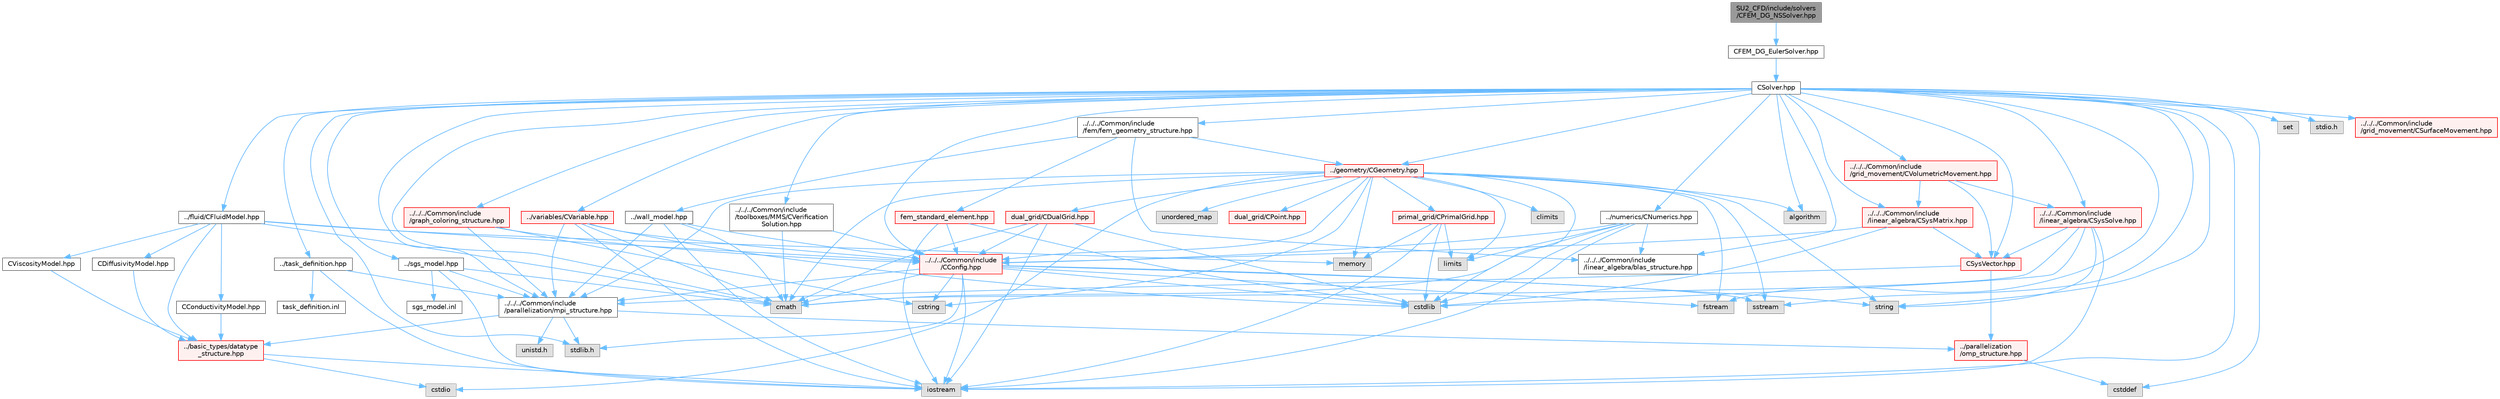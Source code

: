 digraph "SU2_CFD/include/solvers/CFEM_DG_NSSolver.hpp"
{
 // LATEX_PDF_SIZE
  bgcolor="transparent";
  edge [fontname=Helvetica,fontsize=10,labelfontname=Helvetica,labelfontsize=10];
  node [fontname=Helvetica,fontsize=10,shape=box,height=0.2,width=0.4];
  Node1 [id="Node000001",label="SU2_CFD/include/solvers\l/CFEM_DG_NSSolver.hpp",height=0.2,width=0.4,color="gray40", fillcolor="grey60", style="filled", fontcolor="black",tooltip="Headers of the CFEM_DG_NSSolver class."];
  Node1 -> Node2 [id="edge1_Node000001_Node000002",color="steelblue1",style="solid",tooltip=" "];
  Node2 [id="Node000002",label="CFEM_DG_EulerSolver.hpp",height=0.2,width=0.4,color="grey40", fillcolor="white", style="filled",URL="$CFEM__DG__EulerSolver_8hpp.html",tooltip="Headers of the CFEM_DG_EulerSolver class."];
  Node2 -> Node3 [id="edge2_Node000002_Node000003",color="steelblue1",style="solid",tooltip=" "];
  Node3 [id="Node000003",label="CSolver.hpp",height=0.2,width=0.4,color="grey40", fillcolor="white", style="filled",URL="$CSolver_8hpp.html",tooltip="Headers of the CSolver class which is inherited by all of the other solvers."];
  Node3 -> Node4 [id="edge3_Node000003_Node000004",color="steelblue1",style="solid",tooltip=" "];
  Node4 [id="Node000004",label="../../../Common/include\l/parallelization/mpi_structure.hpp",height=0.2,width=0.4,color="grey40", fillcolor="white", style="filled",URL="$mpi__structure_8hpp.html",tooltip="Headers of the mpi interface for generalized datatypes. The subroutines and functions are in the mpi_..."];
  Node4 -> Node5 [id="edge4_Node000004_Node000005",color="steelblue1",style="solid",tooltip=" "];
  Node5 [id="Node000005",label="stdlib.h",height=0.2,width=0.4,color="grey60", fillcolor="#E0E0E0", style="filled",tooltip=" "];
  Node4 -> Node6 [id="edge5_Node000004_Node000006",color="steelblue1",style="solid",tooltip=" "];
  Node6 [id="Node000006",label="../basic_types/datatype\l_structure.hpp",height=0.2,width=0.4,color="red", fillcolor="#FFF0F0", style="filled",URL="$datatype__structure_8hpp.html",tooltip="Headers for generalized datatypes, defines an interface for AD types."];
  Node6 -> Node7 [id="edge6_Node000006_Node000007",color="steelblue1",style="solid",tooltip=" "];
  Node7 [id="Node000007",label="iostream",height=0.2,width=0.4,color="grey60", fillcolor="#E0E0E0", style="filled",tooltip=" "];
  Node6 -> Node9 [id="edge7_Node000006_Node000009",color="steelblue1",style="solid",tooltip=" "];
  Node9 [id="Node000009",label="cstdio",height=0.2,width=0.4,color="grey60", fillcolor="#E0E0E0", style="filled",tooltip=" "];
  Node4 -> Node16 [id="edge8_Node000004_Node000016",color="steelblue1",style="solid",tooltip=" "];
  Node16 [id="Node000016",label="unistd.h",height=0.2,width=0.4,color="grey60", fillcolor="#E0E0E0", style="filled",tooltip=" "];
  Node4 -> Node13 [id="edge9_Node000004_Node000013",color="steelblue1",style="solid",tooltip=" "];
  Node13 [id="Node000013",label="../parallelization\l/omp_structure.hpp",height=0.2,width=0.4,color="red", fillcolor="#FFF0F0", style="filled",URL="$omp__structure_8hpp.html",tooltip="OpenMP interface header, provides compatibility functions if the code is built without OpenMP support..."];
  Node13 -> Node14 [id="edge10_Node000013_Node000014",color="steelblue1",style="solid",tooltip=" "];
  Node14 [id="Node000014",label="cstddef",height=0.2,width=0.4,color="grey60", fillcolor="#E0E0E0", style="filled",tooltip=" "];
  Node3 -> Node17 [id="edge11_Node000003_Node000017",color="steelblue1",style="solid",tooltip=" "];
  Node17 [id="Node000017",label="cmath",height=0.2,width=0.4,color="grey60", fillcolor="#E0E0E0", style="filled",tooltip=" "];
  Node3 -> Node14 [id="edge12_Node000003_Node000014",color="steelblue1",style="solid",tooltip=" "];
  Node3 -> Node18 [id="edge13_Node000003_Node000018",color="steelblue1",style="solid",tooltip=" "];
  Node18 [id="Node000018",label="string",height=0.2,width=0.4,color="grey60", fillcolor="#E0E0E0", style="filled",tooltip=" "];
  Node3 -> Node19 [id="edge14_Node000003_Node000019",color="steelblue1",style="solid",tooltip=" "];
  Node19 [id="Node000019",label="fstream",height=0.2,width=0.4,color="grey60", fillcolor="#E0E0E0", style="filled",tooltip=" "];
  Node3 -> Node20 [id="edge15_Node000003_Node000020",color="steelblue1",style="solid",tooltip=" "];
  Node20 [id="Node000020",label="sstream",height=0.2,width=0.4,color="grey60", fillcolor="#E0E0E0", style="filled",tooltip=" "];
  Node3 -> Node21 [id="edge16_Node000003_Node000021",color="steelblue1",style="solid",tooltip=" "];
  Node21 [id="Node000021",label="algorithm",height=0.2,width=0.4,color="grey60", fillcolor="#E0E0E0", style="filled",tooltip=" "];
  Node3 -> Node7 [id="edge17_Node000003_Node000007",color="steelblue1",style="solid",tooltip=" "];
  Node3 -> Node22 [id="edge18_Node000003_Node000022",color="steelblue1",style="solid",tooltip=" "];
  Node22 [id="Node000022",label="set",height=0.2,width=0.4,color="grey60", fillcolor="#E0E0E0", style="filled",tooltip=" "];
  Node3 -> Node5 [id="edge19_Node000003_Node000005",color="steelblue1",style="solid",tooltip=" "];
  Node3 -> Node23 [id="edge20_Node000003_Node000023",color="steelblue1",style="solid",tooltip=" "];
  Node23 [id="Node000023",label="stdio.h",height=0.2,width=0.4,color="grey60", fillcolor="#E0E0E0", style="filled",tooltip=" "];
  Node3 -> Node24 [id="edge21_Node000003_Node000024",color="steelblue1",style="solid",tooltip=" "];
  Node24 [id="Node000024",label="../fluid/CFluidModel.hpp",height=0.2,width=0.4,color="grey40", fillcolor="white", style="filled",URL="$CFluidModel_8hpp.html",tooltip="Defines the main fluid model class for thermophysical properties."];
  Node24 -> Node17 [id="edge22_Node000024_Node000017",color="steelblue1",style="solid",tooltip=" "];
  Node24 -> Node25 [id="edge23_Node000024_Node000025",color="steelblue1",style="solid",tooltip=" "];
  Node25 [id="Node000025",label="memory",height=0.2,width=0.4,color="grey60", fillcolor="#E0E0E0", style="filled",tooltip=" "];
  Node24 -> Node26 [id="edge24_Node000024_Node000026",color="steelblue1",style="solid",tooltip=" "];
  Node26 [id="Node000026",label="../../../Common/include\l/CConfig.hpp",height=0.2,width=0.4,color="red", fillcolor="#FFF0F0", style="filled",URL="$CConfig_8hpp.html",tooltip="All the information about the definition of the physical problem. The subroutines and functions are i..."];
  Node26 -> Node4 [id="edge25_Node000026_Node000004",color="steelblue1",style="solid",tooltip=" "];
  Node26 -> Node7 [id="edge26_Node000026_Node000007",color="steelblue1",style="solid",tooltip=" "];
  Node26 -> Node27 [id="edge27_Node000026_Node000027",color="steelblue1",style="solid",tooltip=" "];
  Node27 [id="Node000027",label="cstdlib",height=0.2,width=0.4,color="grey60", fillcolor="#E0E0E0", style="filled",tooltip=" "];
  Node26 -> Node19 [id="edge28_Node000026_Node000019",color="steelblue1",style="solid",tooltip=" "];
  Node26 -> Node20 [id="edge29_Node000026_Node000020",color="steelblue1",style="solid",tooltip=" "];
  Node26 -> Node18 [id="edge30_Node000026_Node000018",color="steelblue1",style="solid",tooltip=" "];
  Node26 -> Node28 [id="edge31_Node000026_Node000028",color="steelblue1",style="solid",tooltip=" "];
  Node28 [id="Node000028",label="cstring",height=0.2,width=0.4,color="grey60", fillcolor="#E0E0E0", style="filled",tooltip=" "];
  Node26 -> Node5 [id="edge32_Node000026_Node000005",color="steelblue1",style="solid",tooltip=" "];
  Node26 -> Node17 [id="edge33_Node000026_Node000017",color="steelblue1",style="solid",tooltip=" "];
  Node24 -> Node6 [id="edge34_Node000024_Node000006",color="steelblue1",style="solid",tooltip=" "];
  Node24 -> Node45 [id="edge35_Node000024_Node000045",color="steelblue1",style="solid",tooltip=" "];
  Node45 [id="Node000045",label="CConductivityModel.hpp",height=0.2,width=0.4,color="grey40", fillcolor="white", style="filled",URL="$CConductivityModel_8hpp.html",tooltip="Defines an interface class for thermal conductivity models."];
  Node45 -> Node6 [id="edge36_Node000045_Node000006",color="steelblue1",style="solid",tooltip=" "];
  Node24 -> Node46 [id="edge37_Node000024_Node000046",color="steelblue1",style="solid",tooltip=" "];
  Node46 [id="Node000046",label="CViscosityModel.hpp",height=0.2,width=0.4,color="grey40", fillcolor="white", style="filled",URL="$CViscosityModel_8hpp.html",tooltip="Interface class for defining laminar viscosity models."];
  Node46 -> Node6 [id="edge38_Node000046_Node000006",color="steelblue1",style="solid",tooltip=" "];
  Node24 -> Node47 [id="edge39_Node000024_Node000047",color="steelblue1",style="solid",tooltip=" "];
  Node47 [id="Node000047",label="CDiffusivityModel.hpp",height=0.2,width=0.4,color="grey40", fillcolor="white", style="filled",URL="$CDiffusivityModel_8hpp.html",tooltip="Interface class for defining mass diffusivity models."];
  Node47 -> Node6 [id="edge40_Node000047_Node000006",color="steelblue1",style="solid",tooltip=" "];
  Node3 -> Node48 [id="edge41_Node000003_Node000048",color="steelblue1",style="solid",tooltip=" "];
  Node48 [id="Node000048",label="../task_definition.hpp",height=0.2,width=0.4,color="grey40", fillcolor="white", style="filled",URL="$task__definition_8hpp.html",tooltip="Header of the task definition class for the SU2 solvers."];
  Node48 -> Node4 [id="edge42_Node000048_Node000004",color="steelblue1",style="solid",tooltip=" "];
  Node48 -> Node7 [id="edge43_Node000048_Node000007",color="steelblue1",style="solid",tooltip=" "];
  Node48 -> Node49 [id="edge44_Node000048_Node000049",color="steelblue1",style="solid",tooltip=" "];
  Node49 [id="Node000049",label="task_definition.inl",height=0.2,width=0.4,color="grey40", fillcolor="white", style="filled",URL="$task__definition_8inl.html",tooltip="In-Line subroutines of the task_definition.hpp file."];
  Node3 -> Node50 [id="edge45_Node000003_Node000050",color="steelblue1",style="solid",tooltip=" "];
  Node50 [id="Node000050",label="../numerics/CNumerics.hpp",height=0.2,width=0.4,color="grey40", fillcolor="white", style="filled",URL="$CNumerics_8hpp.html",tooltip="Declaration of the base numerics class, the implementation is in the CNumerics.cpp file."];
  Node50 -> Node17 [id="edge46_Node000050_Node000017",color="steelblue1",style="solid",tooltip=" "];
  Node50 -> Node7 [id="edge47_Node000050_Node000007",color="steelblue1",style="solid",tooltip=" "];
  Node50 -> Node51 [id="edge48_Node000050_Node000051",color="steelblue1",style="solid",tooltip=" "];
  Node51 [id="Node000051",label="limits",height=0.2,width=0.4,color="grey60", fillcolor="#E0E0E0", style="filled",tooltip=" "];
  Node50 -> Node27 [id="edge49_Node000050_Node000027",color="steelblue1",style="solid",tooltip=" "];
  Node50 -> Node26 [id="edge50_Node000050_Node000026",color="steelblue1",style="solid",tooltip=" "];
  Node50 -> Node52 [id="edge51_Node000050_Node000052",color="steelblue1",style="solid",tooltip=" "];
  Node52 [id="Node000052",label="../../../Common/include\l/linear_algebra/blas_structure.hpp",height=0.2,width=0.4,color="grey40", fillcolor="white", style="filled",URL="$blas__structure_8hpp.html",tooltip="Include files and headers of the functions for matrix and vector operations, which are typically foun..."];
  Node3 -> Node53 [id="edge52_Node000003_Node000053",color="steelblue1",style="solid",tooltip=" "];
  Node53 [id="Node000053",label="../sgs_model.hpp",height=0.2,width=0.4,color="grey40", fillcolor="white", style="filled",URL="$sgs__model_8hpp.html",tooltip="Headers of the LES subgrid scale models of the SU2 solvers."];
  Node53 -> Node4 [id="edge53_Node000053_Node000004",color="steelblue1",style="solid",tooltip=" "];
  Node53 -> Node7 [id="edge54_Node000053_Node000007",color="steelblue1",style="solid",tooltip=" "];
  Node53 -> Node17 [id="edge55_Node000053_Node000017",color="steelblue1",style="solid",tooltip=" "];
  Node53 -> Node54 [id="edge56_Node000053_Node000054",color="steelblue1",style="solid",tooltip=" "];
  Node54 [id="Node000054",label="sgs_model.inl",height=0.2,width=0.4,color="grey40", fillcolor="white", style="filled",URL="$sgs__model_8inl.html",tooltip="In-Line subroutines of the sgs_model.hpp file."];
  Node3 -> Node55 [id="edge57_Node000003_Node000055",color="steelblue1",style="solid",tooltip=" "];
  Node55 [id="Node000055",label="../../../Common/include\l/fem/fem_geometry_structure.hpp",height=0.2,width=0.4,color="grey40", fillcolor="white", style="filled",URL="$fem__geometry__structure_8hpp.html",tooltip="Headers of the main subroutines for creating the geometrical structure for the FEM solver...."];
  Node55 -> Node56 [id="edge58_Node000055_Node000056",color="steelblue1",style="solid",tooltip=" "];
  Node56 [id="Node000056",label="../geometry/CGeometry.hpp",height=0.2,width=0.4,color="red", fillcolor="#FFF0F0", style="filled",URL="$CGeometry_8hpp.html",tooltip="Headers of the main subroutines for creating the geometrical structure. The subroutines and functions..."];
  Node56 -> Node51 [id="edge59_Node000056_Node000051",color="steelblue1",style="solid",tooltip=" "];
  Node56 -> Node4 [id="edge60_Node000056_Node000004",color="steelblue1",style="solid",tooltip=" "];
  Node56 -> Node18 [id="edge61_Node000056_Node000018",color="steelblue1",style="solid",tooltip=" "];
  Node56 -> Node19 [id="edge62_Node000056_Node000019",color="steelblue1",style="solid",tooltip=" "];
  Node56 -> Node20 [id="edge63_Node000056_Node000020",color="steelblue1",style="solid",tooltip=" "];
  Node56 -> Node17 [id="edge64_Node000056_Node000017",color="steelblue1",style="solid",tooltip=" "];
  Node56 -> Node21 [id="edge65_Node000056_Node000021",color="steelblue1",style="solid",tooltip=" "];
  Node56 -> Node28 [id="edge66_Node000056_Node000028",color="steelblue1",style="solid",tooltip=" "];
  Node56 -> Node9 [id="edge67_Node000056_Node000009",color="steelblue1",style="solid",tooltip=" "];
  Node56 -> Node27 [id="edge68_Node000056_Node000027",color="steelblue1",style="solid",tooltip=" "];
  Node56 -> Node57 [id="edge69_Node000056_Node000057",color="steelblue1",style="solid",tooltip=" "];
  Node57 [id="Node000057",label="climits",height=0.2,width=0.4,color="grey60", fillcolor="#E0E0E0", style="filled",tooltip=" "];
  Node56 -> Node25 [id="edge70_Node000056_Node000025",color="steelblue1",style="solid",tooltip=" "];
  Node56 -> Node58 [id="edge71_Node000056_Node000058",color="steelblue1",style="solid",tooltip=" "];
  Node58 [id="Node000058",label="unordered_map",height=0.2,width=0.4,color="grey60", fillcolor="#E0E0E0", style="filled",tooltip=" "];
  Node56 -> Node59 [id="edge72_Node000056_Node000059",color="steelblue1",style="solid",tooltip=" "];
  Node59 [id="Node000059",label="primal_grid/CPrimalGrid.hpp",height=0.2,width=0.4,color="red", fillcolor="#FFF0F0", style="filled",URL="$CPrimalGrid_8hpp.html",tooltip="Headers of the main subroutines for storing the primal grid structure. The subroutines and functions ..."];
  Node59 -> Node7 [id="edge73_Node000059_Node000007",color="steelblue1",style="solid",tooltip=" "];
  Node59 -> Node51 [id="edge74_Node000059_Node000051",color="steelblue1",style="solid",tooltip=" "];
  Node59 -> Node27 [id="edge75_Node000059_Node000027",color="steelblue1",style="solid",tooltip=" "];
  Node59 -> Node25 [id="edge76_Node000059_Node000025",color="steelblue1",style="solid",tooltip=" "];
  Node56 -> Node60 [id="edge77_Node000056_Node000060",color="steelblue1",style="solid",tooltip=" "];
  Node60 [id="Node000060",label="dual_grid/CDualGrid.hpp",height=0.2,width=0.4,color="red", fillcolor="#FFF0F0", style="filled",URL="$CDualGrid_8hpp.html",tooltip="Headers of the main subroutines for doing the complete dual grid structure. The subroutines and funct..."];
  Node60 -> Node17 [id="edge78_Node000060_Node000017",color="steelblue1",style="solid",tooltip=" "];
  Node60 -> Node7 [id="edge79_Node000060_Node000007",color="steelblue1",style="solid",tooltip=" "];
  Node60 -> Node27 [id="edge80_Node000060_Node000027",color="steelblue1",style="solid",tooltip=" "];
  Node60 -> Node26 [id="edge81_Node000060_Node000026",color="steelblue1",style="solid",tooltip=" "];
  Node56 -> Node61 [id="edge82_Node000056_Node000061",color="steelblue1",style="solid",tooltip=" "];
  Node61 [id="Node000061",label="dual_grid/CPoint.hpp",height=0.2,width=0.4,color="red", fillcolor="#FFF0F0", style="filled",URL="$CPoint_8hpp.html",tooltip="Declaration of the point class that stores geometric and adjacency information for dual control volum..."];
  Node56 -> Node26 [id="edge83_Node000056_Node000026",color="steelblue1",style="solid",tooltip=" "];
  Node55 -> Node73 [id="edge84_Node000055_Node000073",color="steelblue1",style="solid",tooltip=" "];
  Node73 [id="Node000073",label="fem_standard_element.hpp",height=0.2,width=0.4,color="red", fillcolor="#FFF0F0", style="filled",URL="$fem__standard__element_8hpp.html",tooltip="Headers of the main functions for the FEM standard elements. The functions are in the fem_standard_el..."];
  Node73 -> Node7 [id="edge85_Node000073_Node000007",color="steelblue1",style="solid",tooltip=" "];
  Node73 -> Node27 [id="edge86_Node000073_Node000027",color="steelblue1",style="solid",tooltip=" "];
  Node73 -> Node26 [id="edge87_Node000073_Node000026",color="steelblue1",style="solid",tooltip=" "];
  Node55 -> Node74 [id="edge88_Node000055_Node000074",color="steelblue1",style="solid",tooltip=" "];
  Node74 [id="Node000074",label="../wall_model.hpp",height=0.2,width=0.4,color="grey40", fillcolor="white", style="filled",URL="$wall__model_8hpp.html",tooltip="Headers for the wall model functions for large eddy simulations."];
  Node74 -> Node4 [id="edge89_Node000074_Node000004",color="steelblue1",style="solid",tooltip=" "];
  Node74 -> Node26 [id="edge90_Node000074_Node000026",color="steelblue1",style="solid",tooltip=" "];
  Node74 -> Node7 [id="edge91_Node000074_Node000007",color="steelblue1",style="solid",tooltip=" "];
  Node74 -> Node17 [id="edge92_Node000074_Node000017",color="steelblue1",style="solid",tooltip=" "];
  Node55 -> Node52 [id="edge93_Node000055_Node000052",color="steelblue1",style="solid",tooltip=" "];
  Node3 -> Node56 [id="edge94_Node000003_Node000056",color="steelblue1",style="solid",tooltip=" "];
  Node3 -> Node26 [id="edge95_Node000003_Node000026",color="steelblue1",style="solid",tooltip=" "];
  Node3 -> Node75 [id="edge96_Node000003_Node000075",color="steelblue1",style="solid",tooltip=" "];
  Node75 [id="Node000075",label="../../../Common/include\l/linear_algebra/CSysMatrix.hpp",height=0.2,width=0.4,color="red", fillcolor="#FFF0F0", style="filled",URL="$CSysMatrix_8hpp.html",tooltip="Declaration of the block-sparse matrix class. The implemtation is in CSysMatrix.cpp."];
  Node75 -> Node26 [id="edge97_Node000075_Node000026",color="steelblue1",style="solid",tooltip=" "];
  Node75 -> Node76 [id="edge98_Node000075_Node000076",color="steelblue1",style="solid",tooltip=" "];
  Node76 [id="Node000076",label="CSysVector.hpp",height=0.2,width=0.4,color="red", fillcolor="#FFF0F0", style="filled",URL="$CSysVector_8hpp.html",tooltip="Declararion and inlines of the vector class used in the solution of large, distributed,..."];
  Node76 -> Node4 [id="edge99_Node000076_Node000004",color="steelblue1",style="solid",tooltip=" "];
  Node76 -> Node13 [id="edge100_Node000076_Node000013",color="steelblue1",style="solid",tooltip=" "];
  Node75 -> Node27 [id="edge101_Node000075_Node000027",color="steelblue1",style="solid",tooltip=" "];
  Node3 -> Node76 [id="edge102_Node000003_Node000076",color="steelblue1",style="solid",tooltip=" "];
  Node3 -> Node79 [id="edge103_Node000003_Node000079",color="steelblue1",style="solid",tooltip=" "];
  Node79 [id="Node000079",label="../../../Common/include\l/linear_algebra/CSysSolve.hpp",height=0.2,width=0.4,color="red", fillcolor="#FFF0F0", style="filled",URL="$CSysSolve_8hpp.html",tooltip="Headers for the classes related to linear solvers (CG, FGMRES, etc) The subroutines and functions are..."];
  Node79 -> Node17 [id="edge104_Node000079_Node000017",color="steelblue1",style="solid",tooltip=" "];
  Node79 -> Node7 [id="edge105_Node000079_Node000007",color="steelblue1",style="solid",tooltip=" "];
  Node79 -> Node27 [id="edge106_Node000079_Node000027",color="steelblue1",style="solid",tooltip=" "];
  Node79 -> Node18 [id="edge107_Node000079_Node000018",color="steelblue1",style="solid",tooltip=" "];
  Node79 -> Node76 [id="edge108_Node000079_Node000076",color="steelblue1",style="solid",tooltip=" "];
  Node3 -> Node81 [id="edge109_Node000003_Node000081",color="steelblue1",style="solid",tooltip=" "];
  Node81 [id="Node000081",label="../../../Common/include\l/grid_movement/CSurfaceMovement.hpp",height=0.2,width=0.4,color="red", fillcolor="#FFF0F0", style="filled",URL="$CSurfaceMovement_8hpp.html",tooltip="Headers of the CSurfaceMovement class."];
  Node3 -> Node85 [id="edge110_Node000003_Node000085",color="steelblue1",style="solid",tooltip=" "];
  Node85 [id="Node000085",label="../../../Common/include\l/grid_movement/CVolumetricMovement.hpp",height=0.2,width=0.4,color="red", fillcolor="#FFF0F0", style="filled",URL="$CVolumetricMovement_8hpp.html",tooltip="Headers of the CVolumetricMovement class."];
  Node85 -> Node75 [id="edge111_Node000085_Node000075",color="steelblue1",style="solid",tooltip=" "];
  Node85 -> Node76 [id="edge112_Node000085_Node000076",color="steelblue1",style="solid",tooltip=" "];
  Node85 -> Node79 [id="edge113_Node000085_Node000079",color="steelblue1",style="solid",tooltip=" "];
  Node3 -> Node52 [id="edge114_Node000003_Node000052",color="steelblue1",style="solid",tooltip=" "];
  Node3 -> Node86 [id="edge115_Node000003_Node000086",color="steelblue1",style="solid",tooltip=" "];
  Node86 [id="Node000086",label="../../../Common/include\l/graph_coloring_structure.hpp",height=0.2,width=0.4,color="red", fillcolor="#FFF0F0", style="filled",URL="$graph__coloring__structure_8hpp.html",tooltip="Include files and headers of the functions to carry out a coloring of a given graph...."];
  Node86 -> Node4 [id="edge116_Node000086_Node000004",color="steelblue1",style="solid",tooltip=" "];
  Node86 -> Node26 [id="edge117_Node000086_Node000026",color="steelblue1",style="solid",tooltip=" "];
  Node86 -> Node28 [id="edge118_Node000086_Node000028",color="steelblue1",style="solid",tooltip=" "];
  Node3 -> Node87 [id="edge119_Node000003_Node000087",color="steelblue1",style="solid",tooltip=" "];
  Node87 [id="Node000087",label="../../../Common/include\l/toolboxes/MMS/CVerification\lSolution.hpp",height=0.2,width=0.4,color="grey40", fillcolor="white", style="filled",URL="$CVerificationSolution_8hpp.html",tooltip="Header file for the base class CVerificationSolution. The implementations are in the CVerificationSol..."];
  Node87 -> Node17 [id="edge120_Node000087_Node000017",color="steelblue1",style="solid",tooltip=" "];
  Node87 -> Node26 [id="edge121_Node000087_Node000026",color="steelblue1",style="solid",tooltip=" "];
  Node3 -> Node88 [id="edge122_Node000003_Node000088",color="steelblue1",style="solid",tooltip=" "];
  Node88 [id="Node000088",label="../variables/CVariable.hpp",height=0.2,width=0.4,color="red", fillcolor="#FFF0F0", style="filled",URL="$CVariable_8hpp.html",tooltip="Declaration and inlines of the parent class for defining problem variables, function definitions in f..."];
  Node88 -> Node4 [id="edge123_Node000088_Node000004",color="steelblue1",style="solid",tooltip=" "];
  Node88 -> Node17 [id="edge124_Node000088_Node000017",color="steelblue1",style="solid",tooltip=" "];
  Node88 -> Node7 [id="edge125_Node000088_Node000007",color="steelblue1",style="solid",tooltip=" "];
  Node88 -> Node27 [id="edge126_Node000088_Node000027",color="steelblue1",style="solid",tooltip=" "];
  Node88 -> Node26 [id="edge127_Node000088_Node000026",color="steelblue1",style="solid",tooltip=" "];
}
